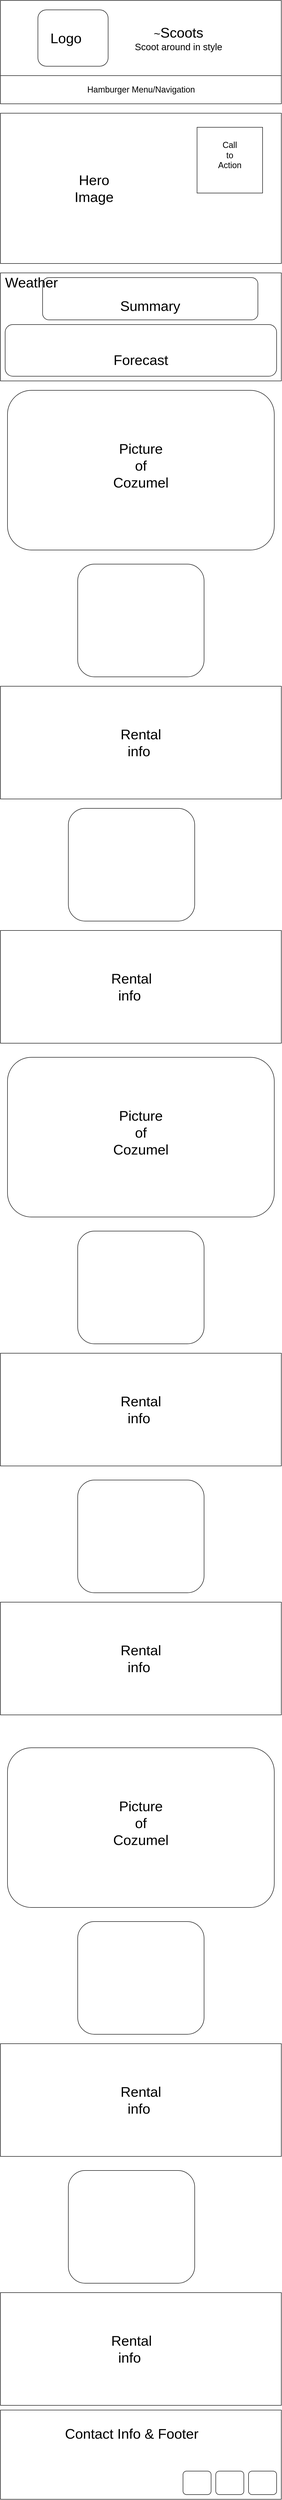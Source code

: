 <mxfile version="13.4.2" type="device"><diagram id="ynVER4Ozf_Ik514W8GKj" name="Page-1"><mxGraphModel dx="2076" dy="998" grid="1" gridSize="10" guides="1" tooltips="1" connect="1" arrows="1" fold="1" page="1" pageScale="1" pageWidth="600" pageHeight="2400" math="0" shadow="0"><root><mxCell id="0"/><mxCell id="1" parent="0"/><mxCell id="RqnHQuu-DfqIe4TWfbCs-1" value="" style="rounded=0;whiteSpace=wrap;html=1;" vertex="1" parent="1"><mxGeometry width="600" height="160" as="geometry"/></mxCell><mxCell id="RqnHQuu-DfqIe4TWfbCs-2" value="" style="rounded=1;whiteSpace=wrap;html=1;" vertex="1" parent="1"><mxGeometry x="80" y="20" width="150" height="120" as="geometry"/></mxCell><mxCell id="RqnHQuu-DfqIe4TWfbCs-3" value="&lt;font style=&quot;font-size: 24px&quot;&gt;~&lt;/font&gt;&lt;font&gt;&lt;span style=&quot;font-size: 30px&quot;&gt;Scoots&lt;/span&gt;&lt;br&gt;&lt;font style=&quot;font-size: 20px&quot;&gt;Scoot around in style&lt;/font&gt;&lt;br&gt;&lt;/font&gt;" style="text;html=1;strokeColor=none;fillColor=none;align=center;verticalAlign=middle;rounded=0;" vertex="1" parent="1"><mxGeometry x="340" y="70" width="80" height="20" as="geometry"/></mxCell><mxCell id="RqnHQuu-DfqIe4TWfbCs-4" value="" style="rounded=0;whiteSpace=wrap;html=1;" vertex="1" parent="1"><mxGeometry y="160" width="600" height="60" as="geometry"/></mxCell><mxCell id="RqnHQuu-DfqIe4TWfbCs-5" value="&lt;font style=&quot;font-size: 18px&quot;&gt;Hamburger Menu/Navigation&lt;/font&gt;" style="text;html=1;strokeColor=none;fillColor=none;align=center;verticalAlign=middle;rounded=0;" vertex="1" parent="1"><mxGeometry x="280" y="180" width="40" height="20" as="geometry"/></mxCell><mxCell id="RqnHQuu-DfqIe4TWfbCs-6" value="" style="rounded=0;whiteSpace=wrap;html=1;" vertex="1" parent="1"><mxGeometry y="240" width="600" height="320" as="geometry"/></mxCell><mxCell id="RqnHQuu-DfqIe4TWfbCs-7" value="" style="whiteSpace=wrap;html=1;aspect=fixed;" vertex="1" parent="1"><mxGeometry x="420" y="270" width="140" height="140" as="geometry"/></mxCell><mxCell id="RqnHQuu-DfqIe4TWfbCs-8" value="&lt;font style=&quot;font-size: 30px;&quot;&gt;Hero Image&lt;/font&gt;" style="text;html=1;strokeColor=none;fillColor=none;align=center;verticalAlign=middle;whiteSpace=wrap;rounded=0;fontSize=30;" vertex="1" parent="1"><mxGeometry x="180" y="390" width="40" height="20" as="geometry"/></mxCell><mxCell id="RqnHQuu-DfqIe4TWfbCs-9" value="&lt;font style=&quot;font-size: 18px&quot;&gt;Call to Action&lt;/font&gt;" style="text;html=1;strokeColor=none;fillColor=none;align=center;verticalAlign=middle;whiteSpace=wrap;rounded=0;" vertex="1" parent="1"><mxGeometry x="470" y="320" width="40" height="20" as="geometry"/></mxCell><mxCell id="RqnHQuu-DfqIe4TWfbCs-10" value="" style="rounded=0;whiteSpace=wrap;html=1;fontSize=30;" vertex="1" parent="1"><mxGeometry y="580" width="600" height="230" as="geometry"/></mxCell><mxCell id="RqnHQuu-DfqIe4TWfbCs-12" value="" style="rounded=0;html=1;fontSize=30;" vertex="1" parent="1"><mxGeometry y="4350" width="600" height="240" as="geometry"/></mxCell><mxCell id="RqnHQuu-DfqIe4TWfbCs-15" value="Logo" style="text;html=1;strokeColor=none;fillColor=none;align=center;verticalAlign=middle;whiteSpace=wrap;rounded=0;fontSize=30;" vertex="1" parent="1"><mxGeometry x="120" y="70" width="40" height="20" as="geometry"/></mxCell><mxCell id="RqnHQuu-DfqIe4TWfbCs-16" value="" style="rounded=1;whiteSpace=wrap;html=1;fontSize=30;" vertex="1" parent="1"><mxGeometry x="90" y="590" width="460" height="90" as="geometry"/></mxCell><mxCell id="RqnHQuu-DfqIe4TWfbCs-17" value="" style="rounded=1;whiteSpace=wrap;html=1;fontSize=30;" vertex="1" parent="1"><mxGeometry x="10" y="690" width="580" height="110" as="geometry"/></mxCell><mxCell id="RqnHQuu-DfqIe4TWfbCs-18" value="Summary" style="text;html=1;strokeColor=none;fillColor=none;align=center;verticalAlign=middle;whiteSpace=wrap;rounded=0;fontSize=30;" vertex="1" parent="1"><mxGeometry x="300" y="640" width="40" height="20" as="geometry"/></mxCell><mxCell id="RqnHQuu-DfqIe4TWfbCs-19" value="Forecast" style="text;html=1;strokeColor=none;fillColor=none;align=center;verticalAlign=middle;whiteSpace=wrap;rounded=0;fontSize=30;" vertex="1" parent="1"><mxGeometry x="280" y="755" width="40" height="20" as="geometry"/></mxCell><mxCell id="RqnHQuu-DfqIe4TWfbCs-24" value="Rental info&amp;nbsp;&lt;br&gt;" style="text;html=1;strokeColor=none;fillColor=none;align=center;verticalAlign=middle;whiteSpace=wrap;rounded=0;fontSize=30;" vertex="1" parent="1"><mxGeometry x="280" y="4460" width="40" height="20" as="geometry"/></mxCell><mxCell id="RqnHQuu-DfqIe4TWfbCs-25" value="" style="rounded=1;whiteSpace=wrap;html=1;fontSize=30;" vertex="1" parent="1"><mxGeometry x="165" y="4090" width="270" height="240" as="geometry"/></mxCell><mxCell id="RqnHQuu-DfqIe4TWfbCs-26" value="" style="rounded=0;html=1;fontSize=30;" vertex="1" parent="1"><mxGeometry y="1460" width="600" height="240" as="geometry"/></mxCell><mxCell id="RqnHQuu-DfqIe4TWfbCs-27" value="Rental info&amp;nbsp;&lt;br&gt;" style="text;html=1;strokeColor=none;fillColor=none;align=center;verticalAlign=middle;whiteSpace=wrap;rounded=0;fontSize=30;" vertex="1" parent="1"><mxGeometry x="280" y="1570" width="40" height="20" as="geometry"/></mxCell><mxCell id="RqnHQuu-DfqIe4TWfbCs-28" value="" style="rounded=1;whiteSpace=wrap;html=1;fontSize=30;" vertex="1" parent="1"><mxGeometry x="165" y="1200" width="270" height="240" as="geometry"/></mxCell><mxCell id="RqnHQuu-DfqIe4TWfbCs-29" value="" style="rounded=0;html=1;fontSize=30;" vertex="1" parent="1"><mxGeometry y="1980" width="600" height="240" as="geometry"/></mxCell><mxCell id="RqnHQuu-DfqIe4TWfbCs-30" value="Rental info&amp;nbsp;&lt;br&gt;" style="text;html=1;strokeColor=none;fillColor=none;align=center;verticalAlign=middle;whiteSpace=wrap;rounded=0;fontSize=30;" vertex="1" parent="1"><mxGeometry x="260" y="2090" width="40" height="20" as="geometry"/></mxCell><mxCell id="RqnHQuu-DfqIe4TWfbCs-31" value="" style="rounded=1;whiteSpace=wrap;html=1;fontSize=30;" vertex="1" parent="1"><mxGeometry x="145" y="1720" width="270" height="240" as="geometry"/></mxCell><mxCell id="RqnHQuu-DfqIe4TWfbCs-32" value="" style="rounded=0;html=1;fontSize=30;" vertex="1" parent="1"><mxGeometry y="4880" width="600" height="240" as="geometry"/></mxCell><mxCell id="RqnHQuu-DfqIe4TWfbCs-33" value="Rental info&amp;nbsp;&lt;br&gt;" style="text;html=1;strokeColor=none;fillColor=none;align=center;verticalAlign=middle;whiteSpace=wrap;rounded=0;fontSize=30;" vertex="1" parent="1"><mxGeometry x="260" y="4990" width="40" height="20" as="geometry"/></mxCell><mxCell id="RqnHQuu-DfqIe4TWfbCs-34" value="" style="rounded=1;whiteSpace=wrap;html=1;fontSize=30;" vertex="1" parent="1"><mxGeometry x="145" y="4620" width="270" height="240" as="geometry"/></mxCell><mxCell id="RqnHQuu-DfqIe4TWfbCs-35" value="" style="rounded=0;html=1;fontSize=30;" vertex="1" parent="1"><mxGeometry y="2880" width="600" height="240" as="geometry"/></mxCell><mxCell id="RqnHQuu-DfqIe4TWfbCs-36" value="Rental info&amp;nbsp;&lt;br&gt;" style="text;html=1;strokeColor=none;fillColor=none;align=center;verticalAlign=middle;whiteSpace=wrap;rounded=0;fontSize=30;" vertex="1" parent="1"><mxGeometry x="280" y="2990" width="40" height="20" as="geometry"/></mxCell><mxCell id="RqnHQuu-DfqIe4TWfbCs-37" value="" style="rounded=1;whiteSpace=wrap;html=1;fontSize=30;" vertex="1" parent="1"><mxGeometry x="165" y="2620" width="270" height="240" as="geometry"/></mxCell><mxCell id="RqnHQuu-DfqIe4TWfbCs-38" value="" style="rounded=0;html=1;fontSize=30;" vertex="1" parent="1"><mxGeometry y="3410" width="600" height="240" as="geometry"/></mxCell><mxCell id="RqnHQuu-DfqIe4TWfbCs-39" value="Rental info&amp;nbsp;&lt;br&gt;" style="text;html=1;strokeColor=none;fillColor=none;align=center;verticalAlign=middle;whiteSpace=wrap;rounded=0;fontSize=30;" vertex="1" parent="1"><mxGeometry x="280" y="3520" width="40" height="20" as="geometry"/></mxCell><mxCell id="RqnHQuu-DfqIe4TWfbCs-40" value="" style="rounded=1;whiteSpace=wrap;html=1;fontSize=30;" vertex="1" parent="1"><mxGeometry x="165" y="3150" width="270" height="240" as="geometry"/></mxCell><mxCell id="RqnHQuu-DfqIe4TWfbCs-41" value="" style="rounded=0;whiteSpace=wrap;html=1;fontSize=30;" vertex="1" parent="1"><mxGeometry y="5130" width="600" height="190" as="geometry"/></mxCell><mxCell id="RqnHQuu-DfqIe4TWfbCs-43" value="Contact Info &amp;amp; Footer" style="text;html=1;strokeColor=none;fillColor=none;align=center;verticalAlign=middle;rounded=0;fontSize=30;" vertex="1" parent="1"><mxGeometry x="260" y="5170" width="40" height="20" as="geometry"/></mxCell><mxCell id="RqnHQuu-DfqIe4TWfbCs-44" value="" style="rounded=1;whiteSpace=wrap;html=1;fontSize=30;" vertex="1" parent="1"><mxGeometry x="390" y="5260" width="60" height="50" as="geometry"/></mxCell><mxCell id="RqnHQuu-DfqIe4TWfbCs-45" value="" style="rounded=1;whiteSpace=wrap;html=1;fontSize=30;" vertex="1" parent="1"><mxGeometry x="460" y="5260" width="60" height="50" as="geometry"/></mxCell><mxCell id="RqnHQuu-DfqIe4TWfbCs-46" value="" style="rounded=1;whiteSpace=wrap;html=1;fontSize=30;" vertex="1" parent="1"><mxGeometry x="530" y="5260" width="60" height="50" as="geometry"/></mxCell><mxCell id="RqnHQuu-DfqIe4TWfbCs-11" value="Weather&amp;nbsp;" style="text;html=1;strokeColor=none;fillColor=none;align=center;verticalAlign=middle;rounded=0;fontSize=30;" vertex="1" parent="1"><mxGeometry x="15" y="590" width="110" height="20" as="geometry"/></mxCell><mxCell id="RqnHQuu-DfqIe4TWfbCs-49" value="" style="rounded=1;whiteSpace=wrap;html=1;fontSize=30;" vertex="1" parent="1"><mxGeometry x="15" y="830" width="570" height="340" as="geometry"/></mxCell><mxCell id="RqnHQuu-DfqIe4TWfbCs-50" value="Picture of Cozumel" style="text;html=1;strokeColor=none;fillColor=none;align=center;verticalAlign=middle;whiteSpace=wrap;rounded=0;fontSize=30;" vertex="1" parent="1"><mxGeometry x="280" y="980" width="40" height="20" as="geometry"/></mxCell><mxCell id="RqnHQuu-DfqIe4TWfbCs-52" value="" style="rounded=1;whiteSpace=wrap;html=1;fontSize=30;" vertex="1" parent="1"><mxGeometry x="15" y="2250" width="570" height="340" as="geometry"/></mxCell><mxCell id="RqnHQuu-DfqIe4TWfbCs-53" value="Picture of Cozumel" style="text;html=1;strokeColor=none;fillColor=none;align=center;verticalAlign=middle;whiteSpace=wrap;rounded=0;fontSize=30;" vertex="1" parent="1"><mxGeometry x="280" y="2400" width="40" height="20" as="geometry"/></mxCell><mxCell id="RqnHQuu-DfqIe4TWfbCs-54" value="" style="rounded=1;whiteSpace=wrap;html=1;fontSize=30;" vertex="1" parent="1"><mxGeometry x="15" y="3720" width="570" height="340" as="geometry"/></mxCell><mxCell id="RqnHQuu-DfqIe4TWfbCs-55" value="Picture of Cozumel" style="text;html=1;strokeColor=none;fillColor=none;align=center;verticalAlign=middle;whiteSpace=wrap;rounded=0;fontSize=30;" vertex="1" parent="1"><mxGeometry x="280" y="3870" width="40" height="20" as="geometry"/></mxCell></root></mxGraphModel></diagram></mxfile>